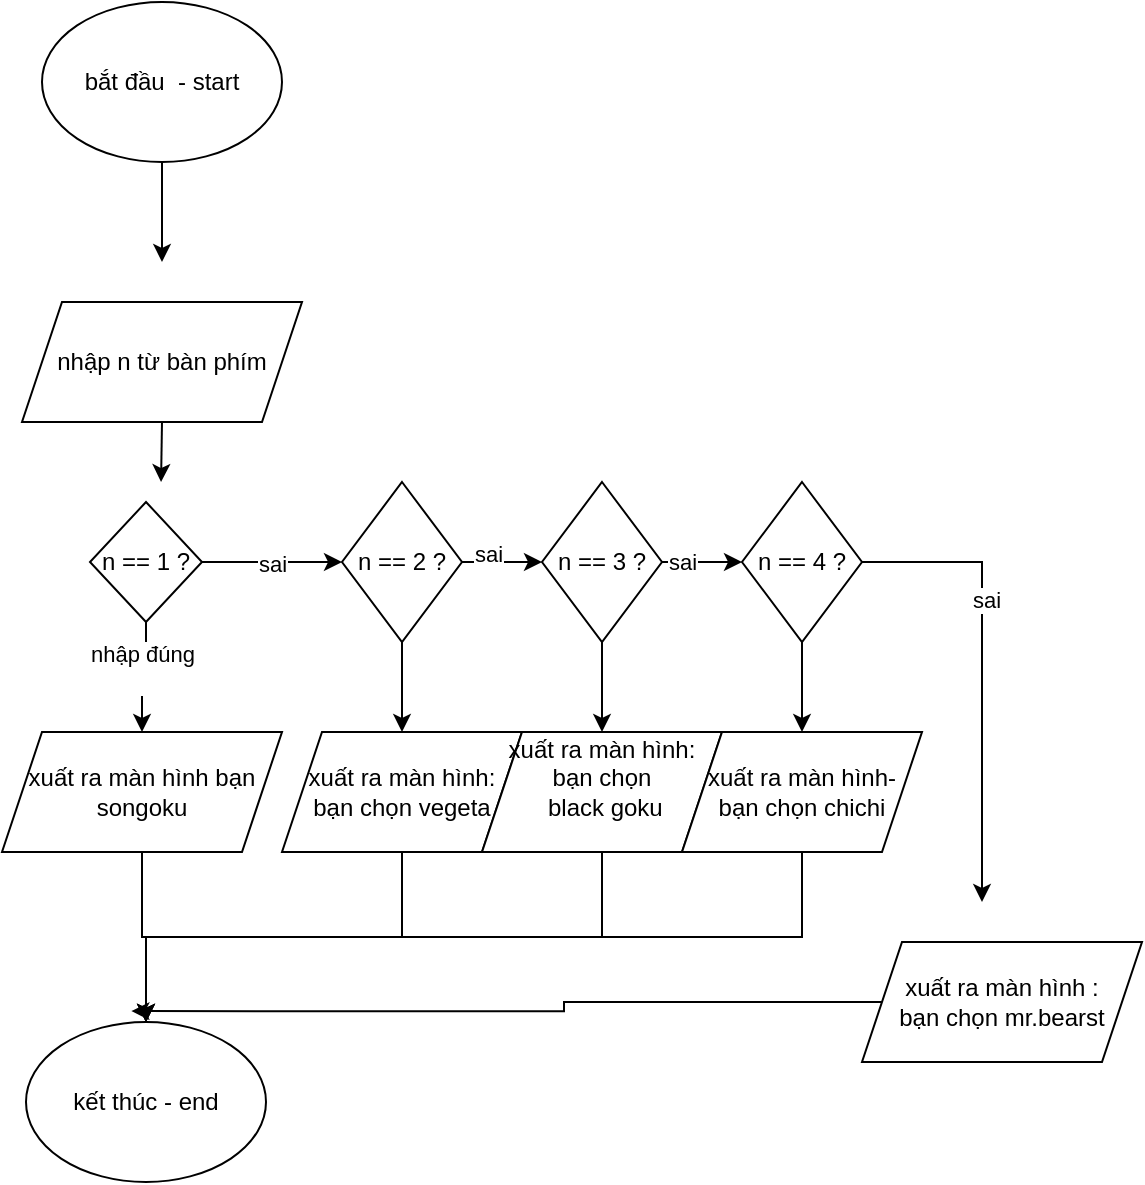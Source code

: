 <mxfile version="24.6.4" type="device">
  <diagram name="Trang-1" id="kavXUSUa-GzmAoO9ScxQ">
    <mxGraphModel dx="1588" dy="928" grid="1" gridSize="10" guides="1" tooltips="1" connect="1" arrows="1" fold="1" page="1" pageScale="1" pageWidth="827" pageHeight="1169" math="0" shadow="0">
      <root>
        <mxCell id="0" />
        <mxCell id="1" parent="0" />
        <mxCell id="UelopbeWBnm_I42p4Bxw-11" style="edgeStyle=orthogonalEdgeStyle;rounded=0;orthogonalLoop=1;jettySize=auto;html=1;" edge="1" parent="1">
          <mxGeometry relative="1" as="geometry">
            <mxPoint x="370" y="350" as="targetPoint" />
            <mxPoint x="370" y="290" as="sourcePoint" />
          </mxGeometry>
        </mxCell>
        <mxCell id="UelopbeWBnm_I42p4Bxw-9" value="bắt đầu&amp;nbsp; - start" style="ellipse;whiteSpace=wrap;html=1;" vertex="1" parent="1">
          <mxGeometry x="310" y="220" width="120" height="80" as="geometry" />
        </mxCell>
        <mxCell id="UelopbeWBnm_I42p4Bxw-10" value="kết thúc - end" style="ellipse;whiteSpace=wrap;html=1;" vertex="1" parent="1">
          <mxGeometry x="302" y="730" width="120" height="80" as="geometry" />
        </mxCell>
        <mxCell id="UelopbeWBnm_I42p4Bxw-16" style="edgeStyle=orthogonalEdgeStyle;rounded=0;orthogonalLoop=1;jettySize=auto;html=1;exitX=0.5;exitY=1;exitDx=0;exitDy=0;" edge="1" parent="1" source="UelopbeWBnm_I42p4Bxw-12">
          <mxGeometry relative="1" as="geometry">
            <mxPoint x="369.529" y="460" as="targetPoint" />
          </mxGeometry>
        </mxCell>
        <mxCell id="UelopbeWBnm_I42p4Bxw-12" value="nhập n từ bàn phím" style="shape=parallelogram;perimeter=parallelogramPerimeter;whiteSpace=wrap;html=1;fixedSize=1;" vertex="1" parent="1">
          <mxGeometry x="300" y="370" width="140" height="60" as="geometry" />
        </mxCell>
        <mxCell id="UelopbeWBnm_I42p4Bxw-15" style="edgeStyle=orthogonalEdgeStyle;rounded=0;orthogonalLoop=1;jettySize=auto;html=1;exitX=0.5;exitY=1;exitDx=0;exitDy=0;" edge="1" parent="1" source="UelopbeWBnm_I42p4Bxw-12" target="UelopbeWBnm_I42p4Bxw-12">
          <mxGeometry relative="1" as="geometry" />
        </mxCell>
        <mxCell id="UelopbeWBnm_I42p4Bxw-18" style="edgeStyle=orthogonalEdgeStyle;rounded=0;orthogonalLoop=1;jettySize=auto;html=1;entryX=0.5;entryY=0;entryDx=0;entryDy=0;" edge="1" parent="1" source="UelopbeWBnm_I42p4Bxw-17" target="UelopbeWBnm_I42p4Bxw-19">
          <mxGeometry relative="1" as="geometry">
            <mxPoint x="370.0" y="560" as="targetPoint" />
          </mxGeometry>
        </mxCell>
        <mxCell id="UelopbeWBnm_I42p4Bxw-21" value="nhập đúng&lt;div&gt;&lt;br&gt;&lt;/div&gt;" style="edgeLabel;html=1;align=center;verticalAlign=middle;resizable=0;points=[];" vertex="1" connectable="0" parent="UelopbeWBnm_I42p4Bxw-18">
          <mxGeometry x="0.861" y="-2" relative="1" as="geometry">
            <mxPoint x="2" y="-28" as="offset" />
          </mxGeometry>
        </mxCell>
        <mxCell id="UelopbeWBnm_I42p4Bxw-22" style="edgeStyle=orthogonalEdgeStyle;rounded=0;orthogonalLoop=1;jettySize=auto;html=1;exitX=1;exitY=0.5;exitDx=0;exitDy=0;" edge="1" parent="1" source="UelopbeWBnm_I42p4Bxw-17">
          <mxGeometry relative="1" as="geometry">
            <mxPoint x="460" y="500" as="targetPoint" />
          </mxGeometry>
        </mxCell>
        <mxCell id="UelopbeWBnm_I42p4Bxw-23" value="sai" style="edgeLabel;html=1;align=center;verticalAlign=middle;resizable=0;points=[];" vertex="1" connectable="0" parent="UelopbeWBnm_I42p4Bxw-22">
          <mxGeometry x="0.025" relative="1" as="geometry">
            <mxPoint x="-1" as="offset" />
          </mxGeometry>
        </mxCell>
        <mxCell id="UelopbeWBnm_I42p4Bxw-17" value="n == 1 ?" style="rhombus;whiteSpace=wrap;html=1;" vertex="1" parent="1">
          <mxGeometry x="334" y="470" width="56" height="60" as="geometry" />
        </mxCell>
        <mxCell id="UelopbeWBnm_I42p4Bxw-20" value="" style="edgeStyle=orthogonalEdgeStyle;rounded=0;orthogonalLoop=1;jettySize=auto;html=1;" edge="1" parent="1" source="UelopbeWBnm_I42p4Bxw-19" target="UelopbeWBnm_I42p4Bxw-10">
          <mxGeometry relative="1" as="geometry" />
        </mxCell>
        <mxCell id="UelopbeWBnm_I42p4Bxw-19" value="xuất ra màn hình bạn songoku" style="shape=parallelogram;perimeter=parallelogramPerimeter;whiteSpace=wrap;html=1;fixedSize=1;" vertex="1" parent="1">
          <mxGeometry x="290" y="585" width="140" height="60" as="geometry" />
        </mxCell>
        <mxCell id="UelopbeWBnm_I42p4Bxw-27" value="" style="edgeStyle=orthogonalEdgeStyle;rounded=0;orthogonalLoop=1;jettySize=auto;html=1;" edge="1" parent="1" source="UelopbeWBnm_I42p4Bxw-24">
          <mxGeometry relative="1" as="geometry">
            <mxPoint x="560" y="500" as="targetPoint" />
          </mxGeometry>
        </mxCell>
        <mxCell id="UelopbeWBnm_I42p4Bxw-33" value="sai" style="edgeLabel;html=1;align=center;verticalAlign=middle;resizable=0;points=[];" vertex="1" connectable="0" parent="UelopbeWBnm_I42p4Bxw-27">
          <mxGeometry x="-0.367" y="4" relative="1" as="geometry">
            <mxPoint as="offset" />
          </mxGeometry>
        </mxCell>
        <mxCell id="UelopbeWBnm_I42p4Bxw-40" value="" style="edgeStyle=orthogonalEdgeStyle;rounded=0;orthogonalLoop=1;jettySize=auto;html=1;" edge="1" parent="1" source="UelopbeWBnm_I42p4Bxw-24" target="UelopbeWBnm_I42p4Bxw-39">
          <mxGeometry relative="1" as="geometry" />
        </mxCell>
        <mxCell id="UelopbeWBnm_I42p4Bxw-24" value="n == 2 ?" style="rhombus;whiteSpace=wrap;html=1;" vertex="1" parent="1">
          <mxGeometry x="460" y="460" width="60" height="80" as="geometry" />
        </mxCell>
        <mxCell id="UelopbeWBnm_I42p4Bxw-32" value="" style="edgeStyle=orthogonalEdgeStyle;rounded=0;orthogonalLoop=1;jettySize=auto;html=1;" edge="1" parent="1" source="UelopbeWBnm_I42p4Bxw-26">
          <mxGeometry relative="1" as="geometry">
            <mxPoint x="660" y="500" as="targetPoint" />
            <Array as="points">
              <mxPoint x="650" y="500" />
              <mxPoint x="650" y="500" />
            </Array>
          </mxGeometry>
        </mxCell>
        <mxCell id="UelopbeWBnm_I42p4Bxw-34" value="sai" style="edgeLabel;html=1;align=center;verticalAlign=middle;resizable=0;points=[];" vertex="1" connectable="0" parent="UelopbeWBnm_I42p4Bxw-32">
          <mxGeometry x="-0.493" relative="1" as="geometry">
            <mxPoint as="offset" />
          </mxGeometry>
        </mxCell>
        <mxCell id="UelopbeWBnm_I42p4Bxw-45" value="" style="edgeStyle=orthogonalEdgeStyle;rounded=0;orthogonalLoop=1;jettySize=auto;html=1;" edge="1" parent="1" source="UelopbeWBnm_I42p4Bxw-26" target="UelopbeWBnm_I42p4Bxw-44">
          <mxGeometry relative="1" as="geometry" />
        </mxCell>
        <mxCell id="UelopbeWBnm_I42p4Bxw-26" value="n == 3 ?" style="rhombus;whiteSpace=wrap;html=1;" vertex="1" parent="1">
          <mxGeometry x="560" y="460" width="60" height="80" as="geometry" />
        </mxCell>
        <mxCell id="UelopbeWBnm_I42p4Bxw-37" style="edgeStyle=orthogonalEdgeStyle;rounded=0;orthogonalLoop=1;jettySize=auto;html=1;exitX=1;exitY=0.5;exitDx=0;exitDy=0;" edge="1" parent="1" source="UelopbeWBnm_I42p4Bxw-31">
          <mxGeometry relative="1" as="geometry">
            <mxPoint x="780" y="670" as="targetPoint" />
            <Array as="points">
              <mxPoint x="760" y="500" />
              <mxPoint x="760" y="500" />
            </Array>
          </mxGeometry>
        </mxCell>
        <mxCell id="UelopbeWBnm_I42p4Bxw-38" value="sai" style="edgeLabel;html=1;align=center;verticalAlign=middle;resizable=0;points=[];" vertex="1" connectable="0" parent="UelopbeWBnm_I42p4Bxw-37">
          <mxGeometry x="-0.312" y="2" relative="1" as="geometry">
            <mxPoint as="offset" />
          </mxGeometry>
        </mxCell>
        <mxCell id="UelopbeWBnm_I42p4Bxw-47" value="" style="edgeStyle=orthogonalEdgeStyle;rounded=0;orthogonalLoop=1;jettySize=auto;html=1;" edge="1" parent="1" source="UelopbeWBnm_I42p4Bxw-31" target="UelopbeWBnm_I42p4Bxw-46">
          <mxGeometry relative="1" as="geometry" />
        </mxCell>
        <mxCell id="UelopbeWBnm_I42p4Bxw-31" value="n == 4 ?" style="rhombus;whiteSpace=wrap;html=1;" vertex="1" parent="1">
          <mxGeometry x="660" y="460" width="60" height="80" as="geometry" />
        </mxCell>
        <mxCell id="UelopbeWBnm_I42p4Bxw-50" style="edgeStyle=orthogonalEdgeStyle;rounded=0;orthogonalLoop=1;jettySize=auto;html=1;exitX=0.5;exitY=1;exitDx=0;exitDy=0;" edge="1" parent="1" source="UelopbeWBnm_I42p4Bxw-39" target="UelopbeWBnm_I42p4Bxw-10">
          <mxGeometry relative="1" as="geometry" />
        </mxCell>
        <mxCell id="UelopbeWBnm_I42p4Bxw-39" value="xuất ra màn hình:&lt;div&gt;bạn chọn vegeta&lt;/div&gt;" style="shape=parallelogram;perimeter=parallelogramPerimeter;whiteSpace=wrap;html=1;fixedSize=1;" vertex="1" parent="1">
          <mxGeometry x="430" y="585" width="120" height="60" as="geometry" />
        </mxCell>
        <mxCell id="UelopbeWBnm_I42p4Bxw-51" style="edgeStyle=orthogonalEdgeStyle;rounded=0;orthogonalLoop=1;jettySize=auto;html=1;exitX=0.5;exitY=1;exitDx=0;exitDy=0;entryX=0.5;entryY=0;entryDx=0;entryDy=0;" edge="1" parent="1" source="UelopbeWBnm_I42p4Bxw-44" target="UelopbeWBnm_I42p4Bxw-10">
          <mxGeometry relative="1" as="geometry" />
        </mxCell>
        <mxCell id="UelopbeWBnm_I42p4Bxw-44" value="xuất ra màn hình:&lt;div&gt;bạn chọn&lt;/div&gt;&lt;div&gt;&amp;nbsp;black goku&lt;/div&gt;&lt;div&gt;&lt;br&gt;&lt;/div&gt;" style="shape=parallelogram;perimeter=parallelogramPerimeter;whiteSpace=wrap;html=1;fixedSize=1;" vertex="1" parent="1">
          <mxGeometry x="530" y="585" width="120" height="60" as="geometry" />
        </mxCell>
        <mxCell id="UelopbeWBnm_I42p4Bxw-52" style="edgeStyle=orthogonalEdgeStyle;rounded=0;orthogonalLoop=1;jettySize=auto;html=1;exitX=0.5;exitY=1;exitDx=0;exitDy=0;entryX=0.5;entryY=0;entryDx=0;entryDy=0;" edge="1" parent="1" source="UelopbeWBnm_I42p4Bxw-46" target="UelopbeWBnm_I42p4Bxw-10">
          <mxGeometry relative="1" as="geometry" />
        </mxCell>
        <mxCell id="UelopbeWBnm_I42p4Bxw-46" value="xuất ra màn hình-&lt;div&gt;bạn chọn chichi&lt;/div&gt;" style="shape=parallelogram;perimeter=parallelogramPerimeter;whiteSpace=wrap;html=1;fixedSize=1;" vertex="1" parent="1">
          <mxGeometry x="630" y="585" width="120" height="60" as="geometry" />
        </mxCell>
        <mxCell id="UelopbeWBnm_I42p4Bxw-48" value="xuất ra màn hình :&lt;div&gt;bạn chọn mr.bearst&lt;/div&gt;" style="shape=parallelogram;perimeter=parallelogramPerimeter;whiteSpace=wrap;html=1;fixedSize=1;" vertex="1" parent="1">
          <mxGeometry x="720" y="690" width="140" height="60" as="geometry" />
        </mxCell>
        <mxCell id="UelopbeWBnm_I42p4Bxw-53" style="edgeStyle=orthogonalEdgeStyle;rounded=0;orthogonalLoop=1;jettySize=auto;html=1;exitX=0;exitY=0.5;exitDx=0;exitDy=0;entryX=0.439;entryY=-0.068;entryDx=0;entryDy=0;entryPerimeter=0;" edge="1" parent="1" source="UelopbeWBnm_I42p4Bxw-48" target="UelopbeWBnm_I42p4Bxw-10">
          <mxGeometry relative="1" as="geometry" />
        </mxCell>
      </root>
    </mxGraphModel>
  </diagram>
</mxfile>
